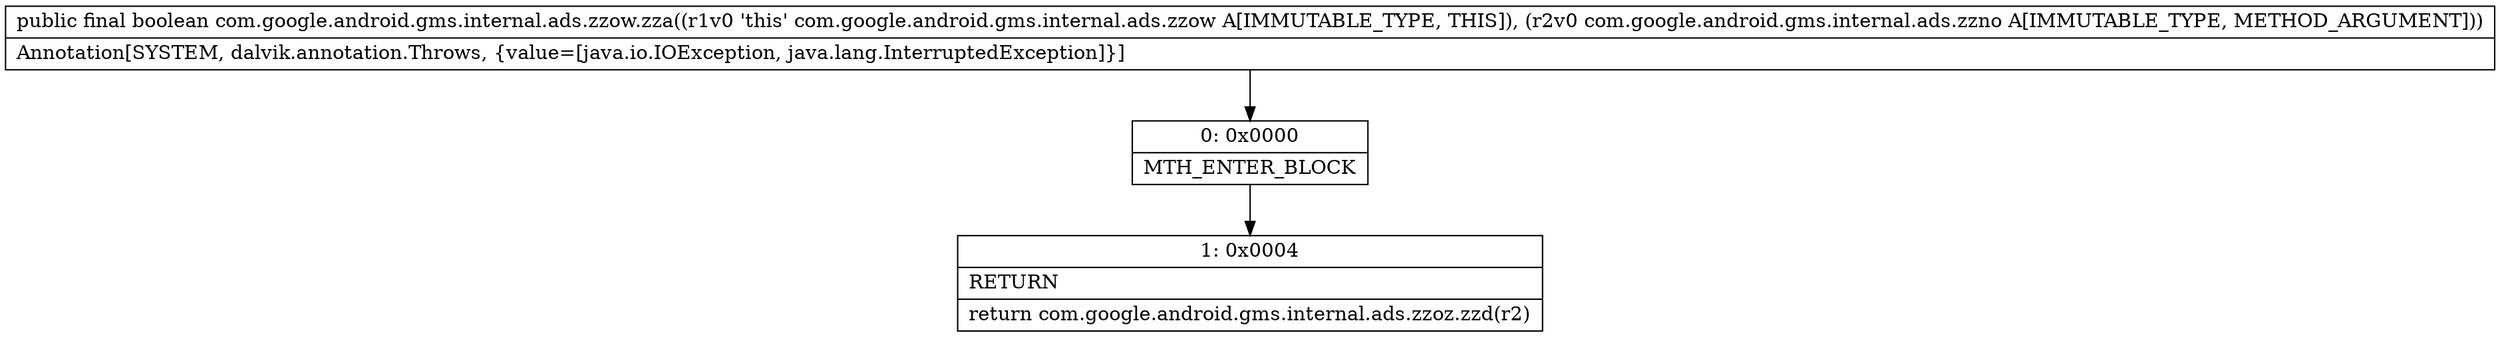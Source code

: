 digraph "CFG forcom.google.android.gms.internal.ads.zzow.zza(Lcom\/google\/android\/gms\/internal\/ads\/zzno;)Z" {
Node_0 [shape=record,label="{0\:\ 0x0000|MTH_ENTER_BLOCK\l}"];
Node_1 [shape=record,label="{1\:\ 0x0004|RETURN\l|return com.google.android.gms.internal.ads.zzoz.zzd(r2)\l}"];
MethodNode[shape=record,label="{public final boolean com.google.android.gms.internal.ads.zzow.zza((r1v0 'this' com.google.android.gms.internal.ads.zzow A[IMMUTABLE_TYPE, THIS]), (r2v0 com.google.android.gms.internal.ads.zzno A[IMMUTABLE_TYPE, METHOD_ARGUMENT]))  | Annotation[SYSTEM, dalvik.annotation.Throws, \{value=[java.io.IOException, java.lang.InterruptedException]\}]\l}"];
MethodNode -> Node_0;
Node_0 -> Node_1;
}

